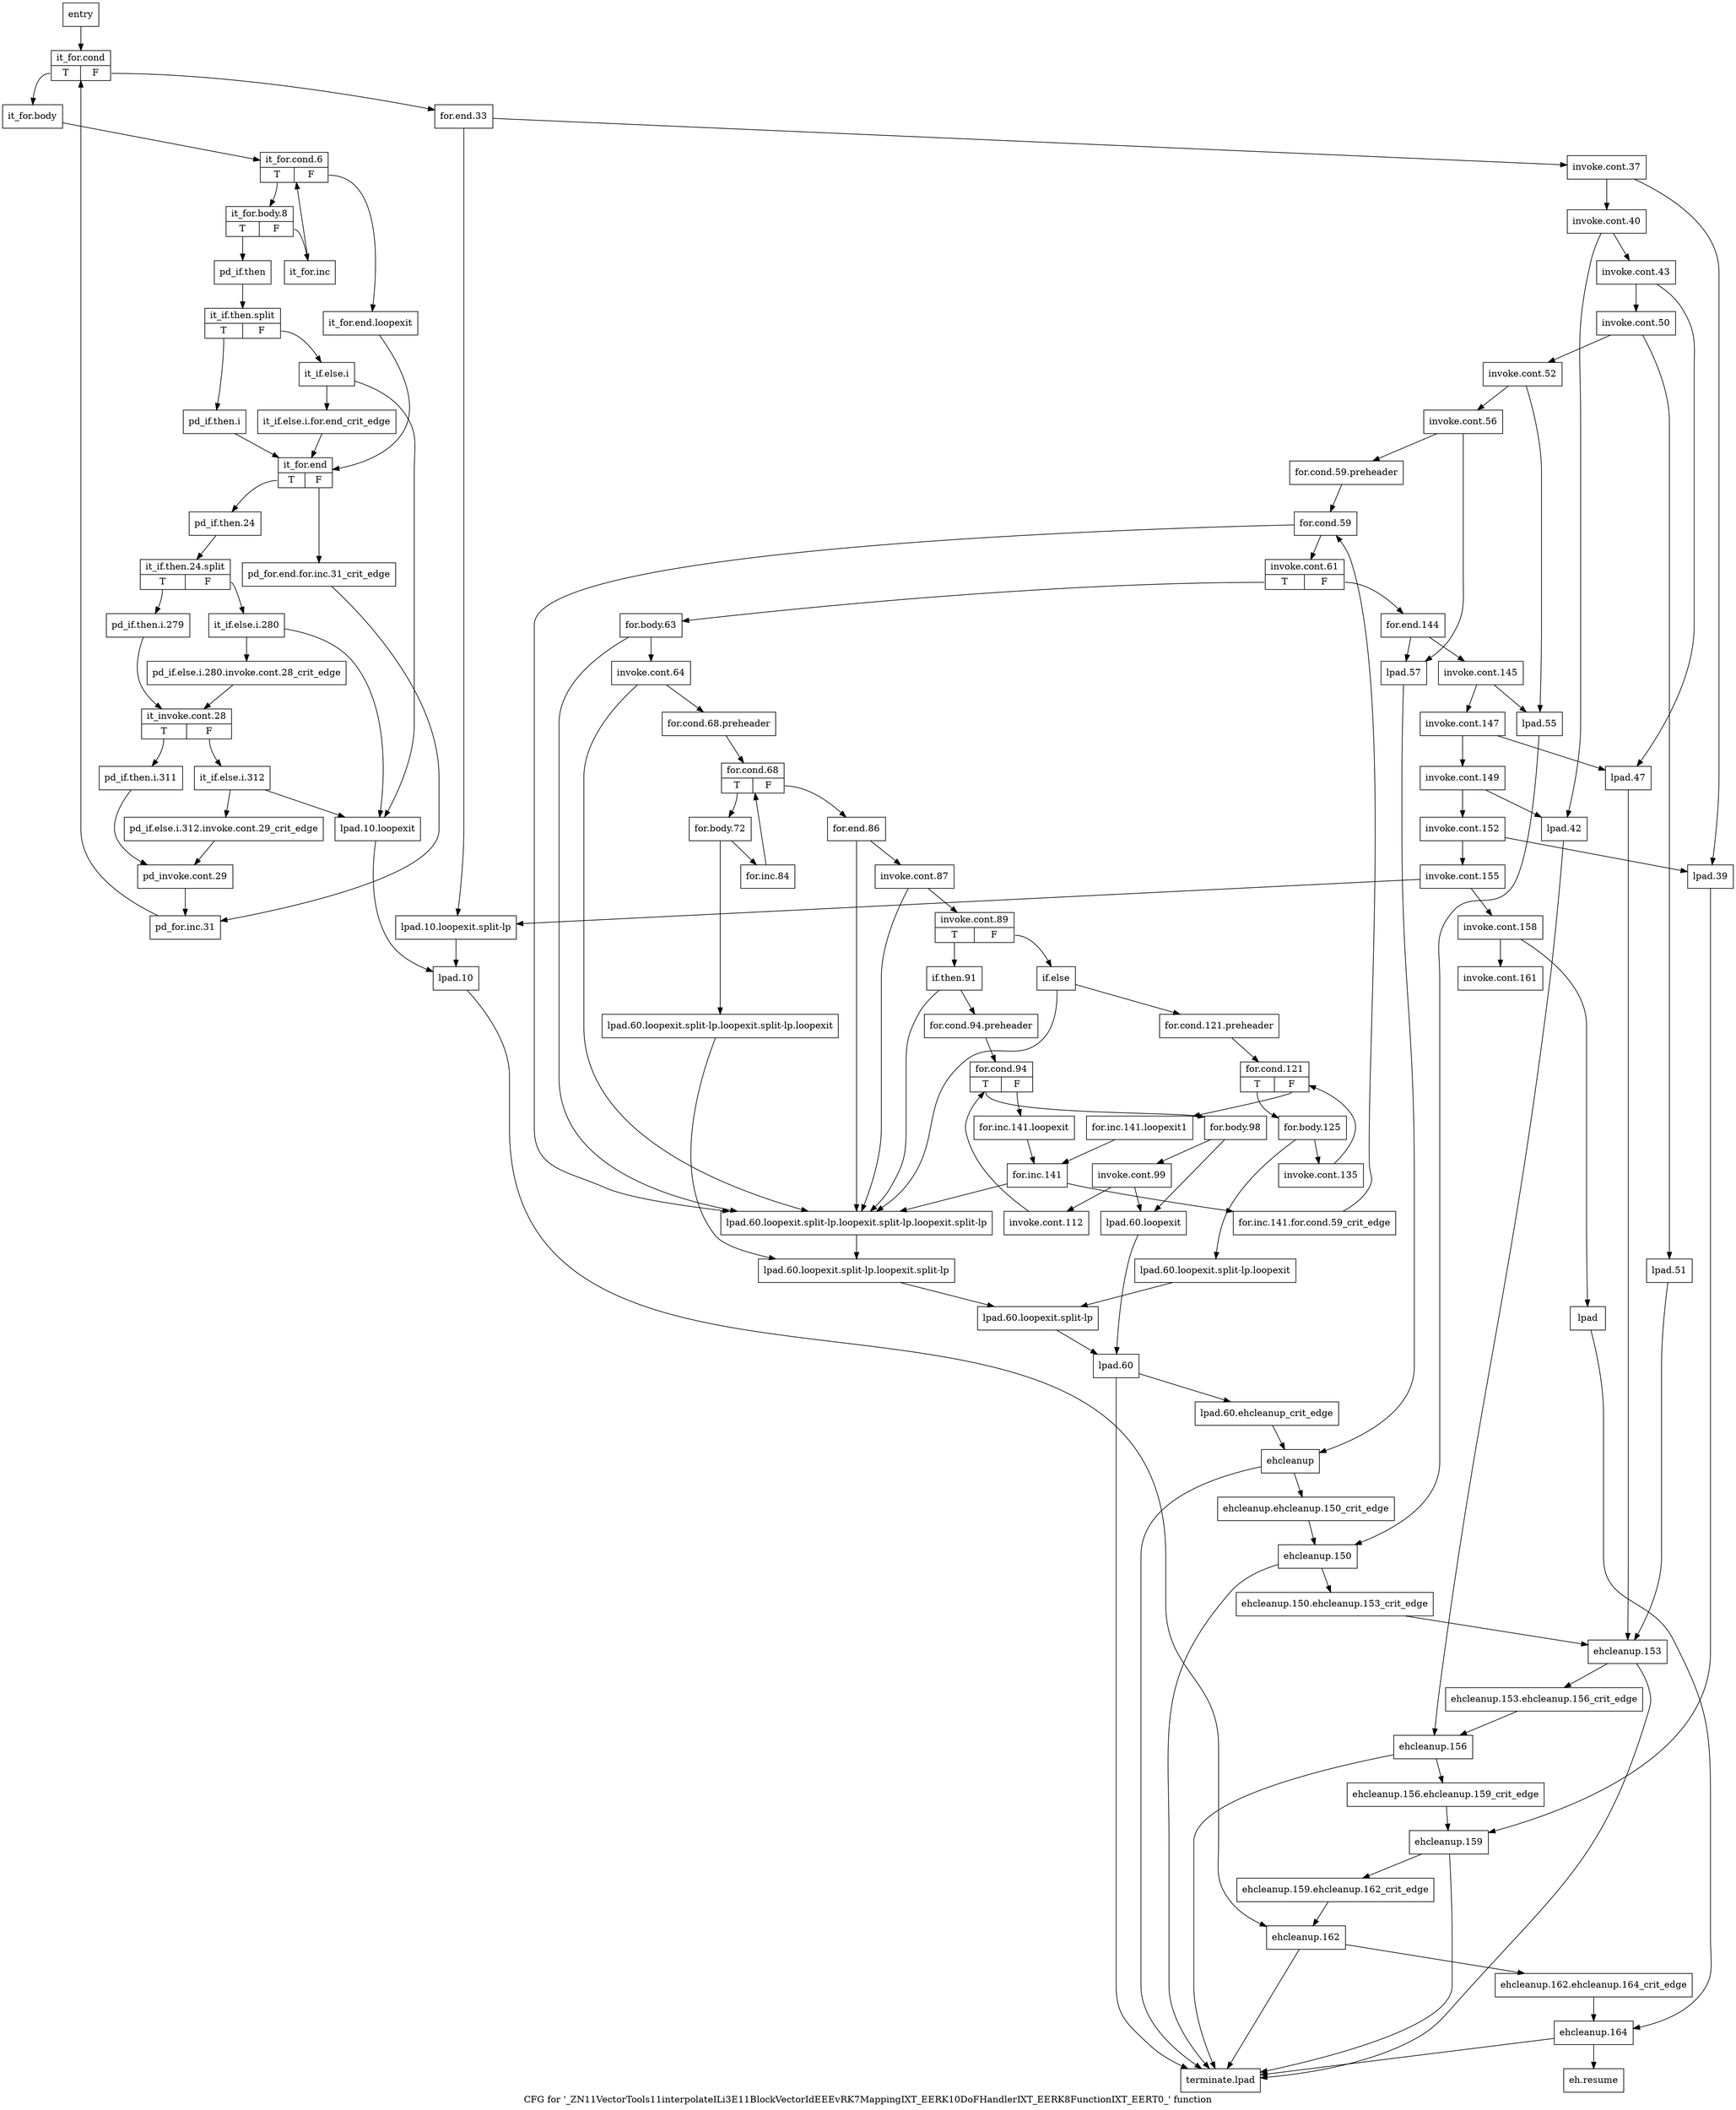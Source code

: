 digraph "CFG for '_ZN11VectorTools11interpolateILi3E11BlockVectorIdEEEvRK7MappingIXT_EERK10DoFHandlerIXT_EERK8FunctionIXT_EERT0_' function" {
	label="CFG for '_ZN11VectorTools11interpolateILi3E11BlockVectorIdEEEvRK7MappingIXT_EERK10DoFHandlerIXT_EERK8FunctionIXT_EERT0_' function";

	Node0x85aaee0 [shape=record,label="{entry}"];
	Node0x85aaee0 -> Node0x85dbc70;
	Node0x85dbc70 [shape=record,label="{it_for.cond|{<s0>T|<s1>F}}"];
	Node0x85dbc70:s0 -> Node0x85dbcc0;
	Node0x85dbc70:s1 -> Node0x85dc490;
	Node0x85dbcc0 [shape=record,label="{it_for.body}"];
	Node0x85dbcc0 -> Node0x85dbd10;
	Node0x85dbd10 [shape=record,label="{it_for.cond.6|{<s0>T|<s1>F}}"];
	Node0x85dbd10:s0 -> Node0x85dbd60;
	Node0x85dbd10:s1 -> Node0x85dc080;
	Node0x85dbd60 [shape=record,label="{it_for.body.8|{<s0>T|<s1>F}}"];
	Node0x85dbd60:s0 -> Node0x85dbdb0;
	Node0x85dbd60:s1 -> Node0x85dc030;
	Node0x85dbdb0 [shape=record,label="{pd_if.then}"];
	Node0x85dbdb0 -> Node0xc277330;
	Node0xc277330 [shape=record,label="{it_if.then.split|{<s0>T|<s1>F}}"];
	Node0xc277330:s0 -> Node0x85dbe00;
	Node0xc277330:s1 -> Node0x85dbe50;
	Node0x85dbe00 [shape=record,label="{pd_if.then.i}"];
	Node0x85dbe00 -> Node0x85dc0d0;
	Node0x85dbe50 [shape=record,label="{it_if.else.i}"];
	Node0x85dbe50 -> Node0x85dbea0;
	Node0x85dbe50 -> Node0x85dbf40;
	Node0x85dbea0 [shape=record,label="{it_if.else.i.for.end_crit_edge}"];
	Node0x85dbea0 -> Node0x85dc0d0;
	Node0x85dbef0 [shape=record,label="{lpad}"];
	Node0x85dbef0 -> Node0x85dd9d0;
	Node0x85dbf40 [shape=record,label="{lpad.10.loopexit}"];
	Node0x85dbf40 -> Node0x85dbfe0;
	Node0x85dbf90 [shape=record,label="{lpad.10.loopexit.split-lp}"];
	Node0x85dbf90 -> Node0x85dbfe0;
	Node0x85dbfe0 [shape=record,label="{lpad.10}"];
	Node0x85dbfe0 -> Node0x85dd930;
	Node0x85dc030 [shape=record,label="{it_for.inc}"];
	Node0x85dc030 -> Node0x85dbd10;
	Node0x85dc080 [shape=record,label="{it_for.end.loopexit}"];
	Node0x85dc080 -> Node0x85dc0d0;
	Node0x85dc0d0 [shape=record,label="{it_for.end|{<s0>T|<s1>F}}"];
	Node0x85dc0d0:s0 -> Node0x85dc170;
	Node0x85dc0d0:s1 -> Node0x85dc120;
	Node0x85dc120 [shape=record,label="{pd_for.end.for.inc.31_crit_edge}"];
	Node0x85dc120 -> Node0x85dc440;
	Node0x85dc170 [shape=record,label="{pd_if.then.24}"];
	Node0x85dc170 -> Node0xc6f2cb0;
	Node0xc6f2cb0 [shape=record,label="{it_if.then.24.split|{<s0>T|<s1>F}}"];
	Node0xc6f2cb0:s0 -> Node0x85dc1c0;
	Node0xc6f2cb0:s1 -> Node0x85dc210;
	Node0x85dc1c0 [shape=record,label="{pd_if.then.i.279}"];
	Node0x85dc1c0 -> Node0x85dc2b0;
	Node0x85dc210 [shape=record,label="{it_if.else.i.280}"];
	Node0x85dc210 -> Node0x85dc260;
	Node0x85dc210 -> Node0x85dbf40;
	Node0x85dc260 [shape=record,label="{pd_if.else.i.280.invoke.cont.28_crit_edge}"];
	Node0x85dc260 -> Node0x85dc2b0;
	Node0x85dc2b0 [shape=record,label="{it_invoke.cont.28|{<s0>T|<s1>F}}"];
	Node0x85dc2b0:s0 -> Node0x85dc300;
	Node0x85dc2b0:s1 -> Node0x85dc350;
	Node0x85dc300 [shape=record,label="{pd_if.then.i.311}"];
	Node0x85dc300 -> Node0x85dc3f0;
	Node0x85dc350 [shape=record,label="{it_if.else.i.312}"];
	Node0x85dc350 -> Node0x85dc3a0;
	Node0x85dc350 -> Node0x85dbf40;
	Node0x85dc3a0 [shape=record,label="{pd_if.else.i.312.invoke.cont.29_crit_edge}"];
	Node0x85dc3a0 -> Node0x85dc3f0;
	Node0x85dc3f0 [shape=record,label="{pd_invoke.cont.29}"];
	Node0x85dc3f0 -> Node0x85dc440;
	Node0x85dc440 [shape=record,label="{pd_for.inc.31}"];
	Node0x85dc440 -> Node0x85dbc70;
	Node0x85dc490 [shape=record,label="{for.end.33}"];
	Node0x85dc490 -> Node0x85dc4e0;
	Node0x85dc490 -> Node0x85dbf90;
	Node0x85dc4e0 [shape=record,label="{invoke.cont.37}"];
	Node0x85dc4e0 -> Node0x85dc530;
	Node0x85dc4e0 -> Node0x85dc990;
	Node0x85dc530 [shape=record,label="{invoke.cont.40}"];
	Node0x85dc530 -> Node0x85dc580;
	Node0x85dc530 -> Node0x85dc9e0;
	Node0x85dc580 [shape=record,label="{invoke.cont.43}"];
	Node0x85dc580 -> Node0x85dc5d0;
	Node0x85dc580 -> Node0x85dca30;
	Node0x85dc5d0 [shape=record,label="{invoke.cont.50}"];
	Node0x85dc5d0 -> Node0x85dc620;
	Node0x85dc5d0 -> Node0x85dca80;
	Node0x85dc620 [shape=record,label="{invoke.cont.52}"];
	Node0x85dc620 -> Node0x85dc670;
	Node0x85dc620 -> Node0x85dcad0;
	Node0x85dc670 [shape=record,label="{invoke.cont.56}"];
	Node0x85dc670 -> Node0x85dc6c0;
	Node0x85dc670 -> Node0x85dcb20;
	Node0x85dc6c0 [shape=record,label="{for.cond.59.preheader}"];
	Node0x85dc6c0 -> Node0x85dc710;
	Node0x85dc710 [shape=record,label="{for.cond.59}"];
	Node0x85dc710 -> Node0x85dc760;
	Node0x85dc710 -> Node0x85dcc60;
	Node0x85dc760 [shape=record,label="{invoke.cont.61|{<s0>T|<s1>F}}"];
	Node0x85dc760:s0 -> Node0x85dc7b0;
	Node0x85dc760:s1 -> Node0x85dd390;
	Node0x85dc7b0 [shape=record,label="{for.body.63}"];
	Node0x85dc7b0 -> Node0x85dc800;
	Node0x85dc7b0 -> Node0x85dcc60;
	Node0x85dc800 [shape=record,label="{invoke.cont.64}"];
	Node0x85dc800 -> Node0x85dc850;
	Node0x85dc800 -> Node0x85dcc60;
	Node0x85dc850 [shape=record,label="{for.cond.68.preheader}"];
	Node0x85dc850 -> Node0x85dc8a0;
	Node0x85dc8a0 [shape=record,label="{for.cond.68|{<s0>T|<s1>F}}"];
	Node0x85dc8a0:s0 -> Node0x85dc8f0;
	Node0x85dc8a0:s1 -> Node0x85dcdf0;
	Node0x85dc8f0 [shape=record,label="{for.body.72}"];
	Node0x85dc8f0 -> Node0x85dc940;
	Node0x85dc8f0 -> Node0x85dcc10;
	Node0x85dc940 [shape=record,label="{for.inc.84}"];
	Node0x85dc940 -> Node0x85dc8a0;
	Node0x85dc990 [shape=record,label="{lpad.39}"];
	Node0x85dc990 -> Node0x85dd890;
	Node0x85dc9e0 [shape=record,label="{lpad.42}"];
	Node0x85dc9e0 -> Node0x85dd7f0;
	Node0x85dca30 [shape=record,label="{lpad.47}"];
	Node0x85dca30 -> Node0x85dd750;
	Node0x85dca80 [shape=record,label="{lpad.51}"];
	Node0x85dca80 -> Node0x85dd750;
	Node0x85dcad0 [shape=record,label="{lpad.55}"];
	Node0x85dcad0 -> Node0x85dd6b0;
	Node0x85dcb20 [shape=record,label="{lpad.57}"];
	Node0x85dcb20 -> Node0x85dd610;
	Node0x85dcb70 [shape=record,label="{lpad.60.loopexit}"];
	Node0x85dcb70 -> Node0x85dcd50;
	Node0x85dcbc0 [shape=record,label="{lpad.60.loopexit.split-lp.loopexit}"];
	Node0x85dcbc0 -> Node0x85dcd00;
	Node0x85dcc10 [shape=record,label="{lpad.60.loopexit.split-lp.loopexit.split-lp.loopexit}"];
	Node0x85dcc10 -> Node0x85dccb0;
	Node0x85dcc60 [shape=record,label="{lpad.60.loopexit.split-lp.loopexit.split-lp.loopexit.split-lp}"];
	Node0x85dcc60 -> Node0x85dccb0;
	Node0x85dccb0 [shape=record,label="{lpad.60.loopexit.split-lp.loopexit.split-lp}"];
	Node0x85dccb0 -> Node0x85dcd00;
	Node0x85dcd00 [shape=record,label="{lpad.60.loopexit.split-lp}"];
	Node0x85dcd00 -> Node0x85dcd50;
	Node0x85dcd50 [shape=record,label="{lpad.60}"];
	Node0x85dcd50 -> Node0x85dcda0;
	Node0x85dcd50 -> Node0x85dda70;
	Node0x85dcda0 [shape=record,label="{lpad.60.ehcleanup_crit_edge}"];
	Node0x85dcda0 -> Node0x85dd610;
	Node0x85dcdf0 [shape=record,label="{for.end.86}"];
	Node0x85dcdf0 -> Node0x85dce40;
	Node0x85dcdf0 -> Node0x85dcc60;
	Node0x85dce40 [shape=record,label="{invoke.cont.87}"];
	Node0x85dce40 -> Node0x85dce90;
	Node0x85dce40 -> Node0x85dcc60;
	Node0x85dce90 [shape=record,label="{invoke.cont.89|{<s0>T|<s1>F}}"];
	Node0x85dce90:s0 -> Node0x85dcee0;
	Node0x85dce90:s1 -> Node0x85dd0c0;
	Node0x85dcee0 [shape=record,label="{if.then.91}"];
	Node0x85dcee0 -> Node0x85dcf30;
	Node0x85dcee0 -> Node0x85dcc60;
	Node0x85dcf30 [shape=record,label="{for.cond.94.preheader}"];
	Node0x85dcf30 -> Node0x85dcf80;
	Node0x85dcf80 [shape=record,label="{for.cond.94|{<s0>T|<s1>F}}"];
	Node0x85dcf80:s0 -> Node0x85dcfd0;
	Node0x85dcf80:s1 -> Node0x85dd250;
	Node0x85dcfd0 [shape=record,label="{for.body.98}"];
	Node0x85dcfd0 -> Node0x85dd020;
	Node0x85dcfd0 -> Node0x85dcb70;
	Node0x85dd020 [shape=record,label="{invoke.cont.99}"];
	Node0x85dd020 -> Node0x85dd070;
	Node0x85dd020 -> Node0x85dcb70;
	Node0x85dd070 [shape=record,label="{invoke.cont.112}"];
	Node0x85dd070 -> Node0x85dcf80;
	Node0x85dd0c0 [shape=record,label="{if.else}"];
	Node0x85dd0c0 -> Node0x85dd110;
	Node0x85dd0c0 -> Node0x85dcc60;
	Node0x85dd110 [shape=record,label="{for.cond.121.preheader}"];
	Node0x85dd110 -> Node0x85dd160;
	Node0x85dd160 [shape=record,label="{for.cond.121|{<s0>T|<s1>F}}"];
	Node0x85dd160:s0 -> Node0x85dd1b0;
	Node0x85dd160:s1 -> Node0x85dd2a0;
	Node0x85dd1b0 [shape=record,label="{for.body.125}"];
	Node0x85dd1b0 -> Node0x85dd200;
	Node0x85dd1b0 -> Node0x85dcbc0;
	Node0x85dd200 [shape=record,label="{invoke.cont.135}"];
	Node0x85dd200 -> Node0x85dd160;
	Node0x85dd250 [shape=record,label="{for.inc.141.loopexit}"];
	Node0x85dd250 -> Node0x85dd2f0;
	Node0x85dd2a0 [shape=record,label="{for.inc.141.loopexit1}"];
	Node0x85dd2a0 -> Node0x85dd2f0;
	Node0x85dd2f0 [shape=record,label="{for.inc.141}"];
	Node0x85dd2f0 -> Node0x85dd340;
	Node0x85dd2f0 -> Node0x85dcc60;
	Node0x85dd340 [shape=record,label="{for.inc.141.for.cond.59_crit_edge}"];
	Node0x85dd340 -> Node0x85dc710;
	Node0x85dd390 [shape=record,label="{for.end.144}"];
	Node0x85dd390 -> Node0x85dd3e0;
	Node0x85dd390 -> Node0x85dcb20;
	Node0x85dd3e0 [shape=record,label="{invoke.cont.145}"];
	Node0x85dd3e0 -> Node0x85dd430;
	Node0x85dd3e0 -> Node0x85dcad0;
	Node0x85dd430 [shape=record,label="{invoke.cont.147}"];
	Node0x85dd430 -> Node0x85dd480;
	Node0x85dd430 -> Node0x85dca30;
	Node0x85dd480 [shape=record,label="{invoke.cont.149}"];
	Node0x85dd480 -> Node0x85dd4d0;
	Node0x85dd480 -> Node0x85dc9e0;
	Node0x85dd4d0 [shape=record,label="{invoke.cont.152}"];
	Node0x85dd4d0 -> Node0x85dd520;
	Node0x85dd4d0 -> Node0x85dc990;
	Node0x85dd520 [shape=record,label="{invoke.cont.155}"];
	Node0x85dd520 -> Node0x85dd570;
	Node0x85dd520 -> Node0x85dbf90;
	Node0x85dd570 [shape=record,label="{invoke.cont.158}"];
	Node0x85dd570 -> Node0x85dd5c0;
	Node0x85dd570 -> Node0x85dbef0;
	Node0x85dd5c0 [shape=record,label="{invoke.cont.161}"];
	Node0x85dd610 [shape=record,label="{ehcleanup}"];
	Node0x85dd610 -> Node0x85dd660;
	Node0x85dd610 -> Node0x85dda70;
	Node0x85dd660 [shape=record,label="{ehcleanup.ehcleanup.150_crit_edge}"];
	Node0x85dd660 -> Node0x85dd6b0;
	Node0x85dd6b0 [shape=record,label="{ehcleanup.150}"];
	Node0x85dd6b0 -> Node0x85dd700;
	Node0x85dd6b0 -> Node0x85dda70;
	Node0x85dd700 [shape=record,label="{ehcleanup.150.ehcleanup.153_crit_edge}"];
	Node0x85dd700 -> Node0x85dd750;
	Node0x85dd750 [shape=record,label="{ehcleanup.153}"];
	Node0x85dd750 -> Node0x85dd7a0;
	Node0x85dd750 -> Node0x85dda70;
	Node0x85dd7a0 [shape=record,label="{ehcleanup.153.ehcleanup.156_crit_edge}"];
	Node0x85dd7a0 -> Node0x85dd7f0;
	Node0x85dd7f0 [shape=record,label="{ehcleanup.156}"];
	Node0x85dd7f0 -> Node0x85dd840;
	Node0x85dd7f0 -> Node0x85dda70;
	Node0x85dd840 [shape=record,label="{ehcleanup.156.ehcleanup.159_crit_edge}"];
	Node0x85dd840 -> Node0x85dd890;
	Node0x85dd890 [shape=record,label="{ehcleanup.159}"];
	Node0x85dd890 -> Node0x85dd8e0;
	Node0x85dd890 -> Node0x85dda70;
	Node0x85dd8e0 [shape=record,label="{ehcleanup.159.ehcleanup.162_crit_edge}"];
	Node0x85dd8e0 -> Node0x85dd930;
	Node0x85dd930 [shape=record,label="{ehcleanup.162}"];
	Node0x85dd930 -> Node0x85dd980;
	Node0x85dd930 -> Node0x85dda70;
	Node0x85dd980 [shape=record,label="{ehcleanup.162.ehcleanup.164_crit_edge}"];
	Node0x85dd980 -> Node0x85dd9d0;
	Node0x85dd9d0 [shape=record,label="{ehcleanup.164}"];
	Node0x85dd9d0 -> Node0x85dda20;
	Node0x85dd9d0 -> Node0x85dda70;
	Node0x85dda20 [shape=record,label="{eh.resume}"];
	Node0x85dda70 [shape=record,label="{terminate.lpad}"];
}
